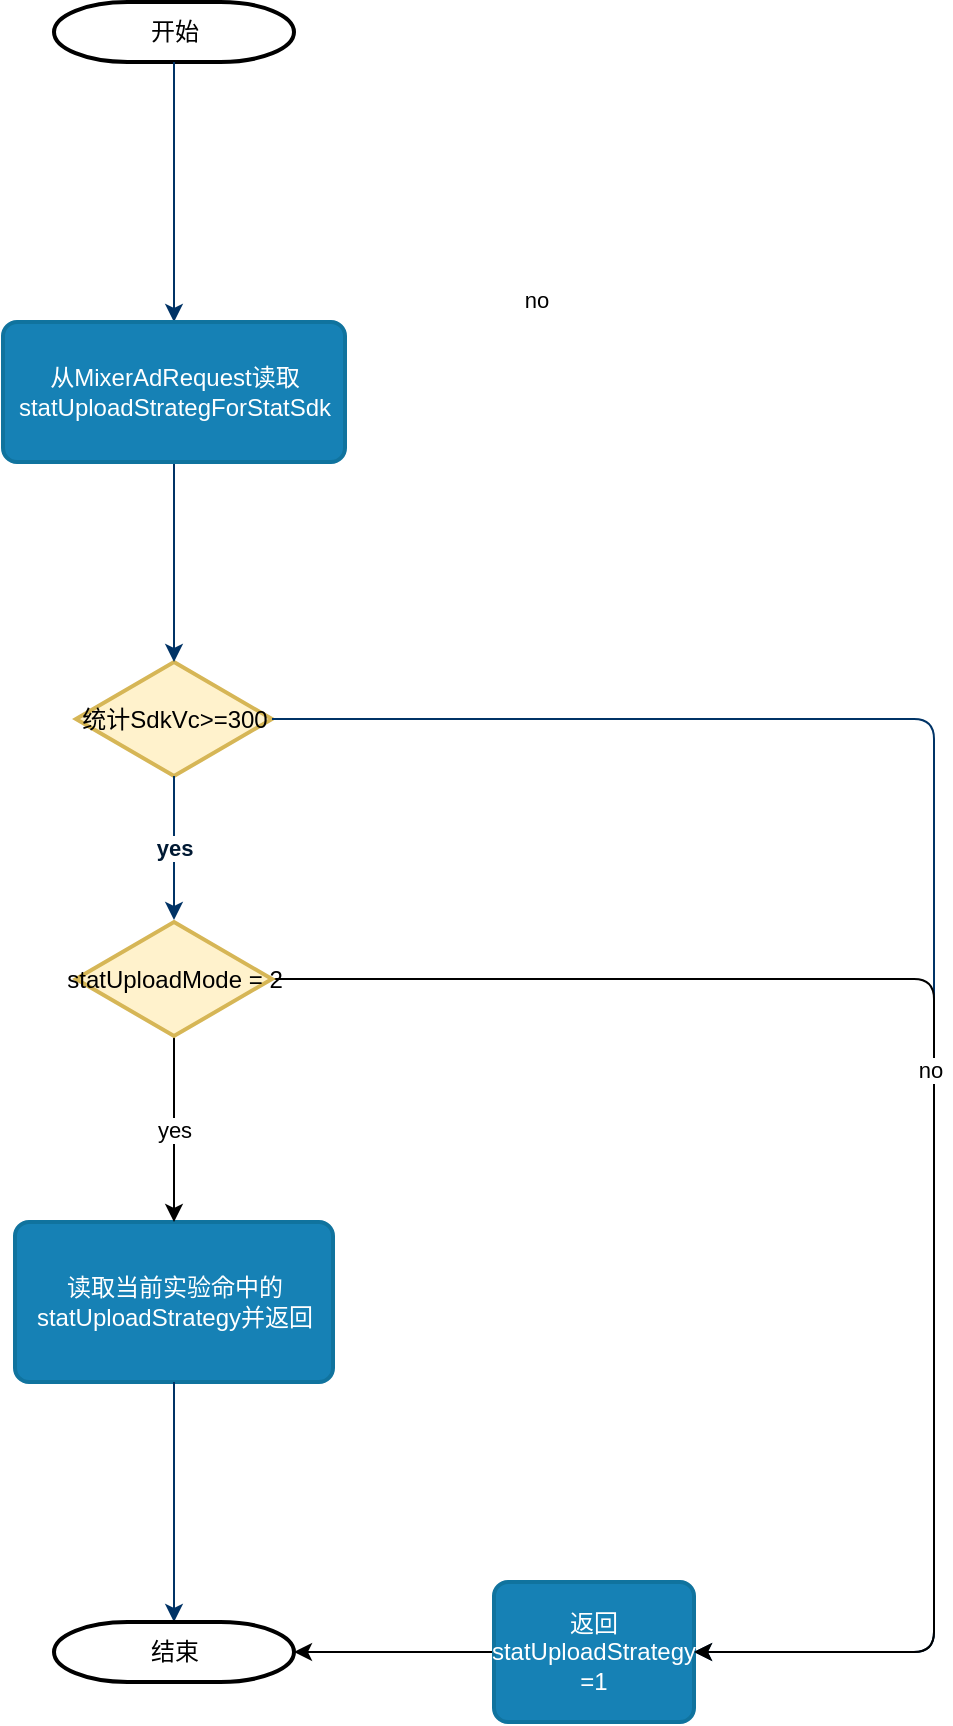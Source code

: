 <mxfile version="14.8.6" type="github">
  <diagram id="6a731a19-8d31-9384-78a2-239565b7b9f0" name="Page-1">
    <mxGraphModel dx="1422" dy="882" grid="1" gridSize="10" guides="1" tooltips="1" connect="1" arrows="1" fold="1" page="1" pageScale="1" pageWidth="1169" pageHeight="827" background="none" math="0" shadow="0">
      <root>
        <mxCell id="0" />
        <mxCell id="1" parent="0" />
        <mxCell id="2" value="开始" style="shape=mxgraph.flowchart.terminator;strokeWidth=2;gradientColor=none;gradientDirection=north;fontStyle=0;html=1;" parent="1" vertex="1">
          <mxGeometry x="260" y="60" width="120" height="30" as="geometry" />
        </mxCell>
        <mxCell id="4" value="读取当前实验命中的statUploadStrategy并返回" style="rounded=1;whiteSpace=wrap;html=1;absoluteArcSize=1;arcSize=14;strokeWidth=2;fillColor=#1681B5;fontColor=#FFFFFF;strokeColor=#10739E;" parent="1" vertex="1">
          <mxGeometry x="240.5" y="670" width="159" height="80" as="geometry" />
        </mxCell>
        <mxCell id="6" value="统计SdkVc&amp;gt;=300" style="shape=mxgraph.flowchart.decision;strokeWidth=2;gradientDirection=north;fontStyle=0;html=1;strokeColor=#d6b656;fillColor=#fff2cc;" parent="1" vertex="1">
          <mxGeometry x="271" y="390" width="98" height="57" as="geometry" />
        </mxCell>
        <mxCell id="7" style="fontStyle=1;strokeColor=#003366;strokeWidth=1;html=1;entryX=0.5;entryY=0;entryDx=0;entryDy=0;" parent="1" source="2" edge="1" target="O3qQAeO-0DIFtZuH8M05-52">
          <mxGeometry relative="1" as="geometry">
            <mxPoint x="320" y="130" as="targetPoint" />
          </mxGeometry>
        </mxCell>
        <mxCell id="9" style="entryX=0.5;entryY=0;entryPerimeter=0;fontStyle=1;strokeColor=#003366;strokeWidth=1;html=1;exitX=0.5;exitY=1;exitDx=0;exitDy=0;" parent="1" source="O3qQAeO-0DIFtZuH8M05-52" target="6" edge="1">
          <mxGeometry relative="1" as="geometry">
            <mxPoint x="319.4" y="330" as="sourcePoint" />
          </mxGeometry>
        </mxCell>
        <mxCell id="10" value="" style="edgeStyle=elbowEdgeStyle;elbow=horizontal;exitX=1;exitY=0.5;exitPerimeter=0;fontStyle=1;strokeColor=#003366;strokeWidth=1;html=1;entryX=1;entryY=0.5;entryDx=0;entryDy=0;" parent="1" source="6" target="VklB-e8Y3t3cmcgqewh2-28" edge="1">
          <mxGeometry x="381" y="28.5" width="100" height="100" as="geometry">
            <mxPoint x="750" y="447" as="sourcePoint" />
            <mxPoint x="600" y="980" as="targetPoint" />
            <Array as="points">
              <mxPoint x="700" y="970" />
              <mxPoint x="730" y="960" />
              <mxPoint x="660" y="970" />
              <mxPoint x="750" y="820" />
              <mxPoint x="490" y="970" />
              <mxPoint x="720" y="820" />
            </Array>
          </mxGeometry>
        </mxCell>
        <mxCell id="VklB-e8Y3t3cmcgqewh2-35" value="no" style="edgeLabel;html=1;align=center;verticalAlign=middle;resizable=0;points=[];" parent="10" vertex="1" connectable="0">
          <mxGeometry relative="1" as="geometry">
            <mxPoint x="-199" y="-338" as="offset" />
          </mxGeometry>
        </mxCell>
        <mxCell id="12" value="yes" style="edgeStyle=elbowEdgeStyle;elbow=horizontal;fontColor=#001933;fontStyle=1;strokeColor=#003366;strokeWidth=1;html=1;" parent="1" source="6" edge="1">
          <mxGeometry width="100" height="100" as="geometry">
            <mxPoint y="100" as="sourcePoint" />
            <mxPoint x="320" y="519" as="targetPoint" />
          </mxGeometry>
        </mxCell>
        <mxCell id="17" value="" style="edgeStyle=elbowEdgeStyle;elbow=horizontal;fontStyle=1;strokeColor=#003366;strokeWidth=1;html=1;entryX=0.5;entryY=0;entryDx=0;entryDy=0;entryPerimeter=0;" parent="1" source="4" target="noWKgFkb6oJTjKW2lA6C-72" edge="1">
          <mxGeometry y="200" width="100" height="100" as="geometry">
            <mxPoint y="300" as="sourcePoint" />
            <mxPoint x="318" y="860" as="targetPoint" />
          </mxGeometry>
        </mxCell>
        <mxCell id="noWKgFkb6oJTjKW2lA6C-72" value="结束" style="shape=mxgraph.flowchart.terminator;strokeWidth=2;gradientColor=none;gradientDirection=north;fontStyle=0;html=1;" parent="1" vertex="1">
          <mxGeometry x="260" y="870" width="120" height="30" as="geometry" />
        </mxCell>
        <mxCell id="O3qQAeO-0DIFtZuH8M05-52" value="&lt;span&gt;从MixerAdRequest读取statUploadStrategForStatSdk&lt;/span&gt;" style="rounded=1;whiteSpace=wrap;html=1;absoluteArcSize=1;arcSize=14;strokeWidth=2;fillColor=#1681B5;fontColor=#FFFFFF;strokeColor=#10739E;" parent="1" vertex="1">
          <mxGeometry x="234.5" y="220" width="171" height="70" as="geometry" />
        </mxCell>
        <mxCell id="VklB-e8Y3t3cmcgqewh2-29" style="edgeStyle=orthogonalEdgeStyle;rounded=0;orthogonalLoop=1;jettySize=auto;html=1;entryX=1;entryY=0.5;entryDx=0;entryDy=0;entryPerimeter=0;" parent="1" source="VklB-e8Y3t3cmcgqewh2-28" target="noWKgFkb6oJTjKW2lA6C-72" edge="1">
          <mxGeometry relative="1" as="geometry" />
        </mxCell>
        <mxCell id="VklB-e8Y3t3cmcgqewh2-28" value="返回statUploadStrategy&lt;br&gt;=1" style="rounded=1;whiteSpace=wrap;html=1;absoluteArcSize=1;arcSize=14;strokeWidth=2;fillColor=#1681B5;fontColor=#FFFFFF;strokeColor=#10739E;" parent="1" vertex="1">
          <mxGeometry x="480" y="850" width="100" height="70" as="geometry" />
        </mxCell>
        <mxCell id="VklB-e8Y3t3cmcgqewh2-31" value="yes" style="edgeStyle=orthogonalEdgeStyle;rounded=0;orthogonalLoop=1;jettySize=auto;html=1;" parent="1" source="VklB-e8Y3t3cmcgqewh2-30" target="4" edge="1">
          <mxGeometry relative="1" as="geometry" />
        </mxCell>
        <mxCell id="VklB-e8Y3t3cmcgqewh2-33" style="edgeStyle=elbowEdgeStyle;orthogonalLoop=1;jettySize=auto;html=1;rounded=1;entryX=1;entryY=0.5;entryDx=0;entryDy=0;" parent="1" source="VklB-e8Y3t3cmcgqewh2-30" target="VklB-e8Y3t3cmcgqewh2-28" edge="1">
          <mxGeometry relative="1" as="geometry">
            <mxPoint x="271" y="820" as="targetPoint" />
            <Array as="points">
              <mxPoint x="700" y="690" />
            </Array>
          </mxGeometry>
        </mxCell>
        <mxCell id="VklB-e8Y3t3cmcgqewh2-34" value="no" style="edgeLabel;html=1;align=center;verticalAlign=middle;resizable=0;points=[];" parent="VklB-e8Y3t3cmcgqewh2-33" vertex="1" connectable="0">
          <mxGeometry x="-0.046" y="-2" relative="1" as="geometry">
            <mxPoint y="1" as="offset" />
          </mxGeometry>
        </mxCell>
        <mxCell id="VklB-e8Y3t3cmcgqewh2-30" value="statUploadMode = 2" style="shape=mxgraph.flowchart.decision;strokeWidth=2;gradientDirection=north;fontStyle=0;html=1;strokeColor=#d6b656;fillColor=#fff2cc;" parent="1" vertex="1">
          <mxGeometry x="271" y="520" width="98" height="57" as="geometry" />
        </mxCell>
      </root>
    </mxGraphModel>
  </diagram>
</mxfile>
